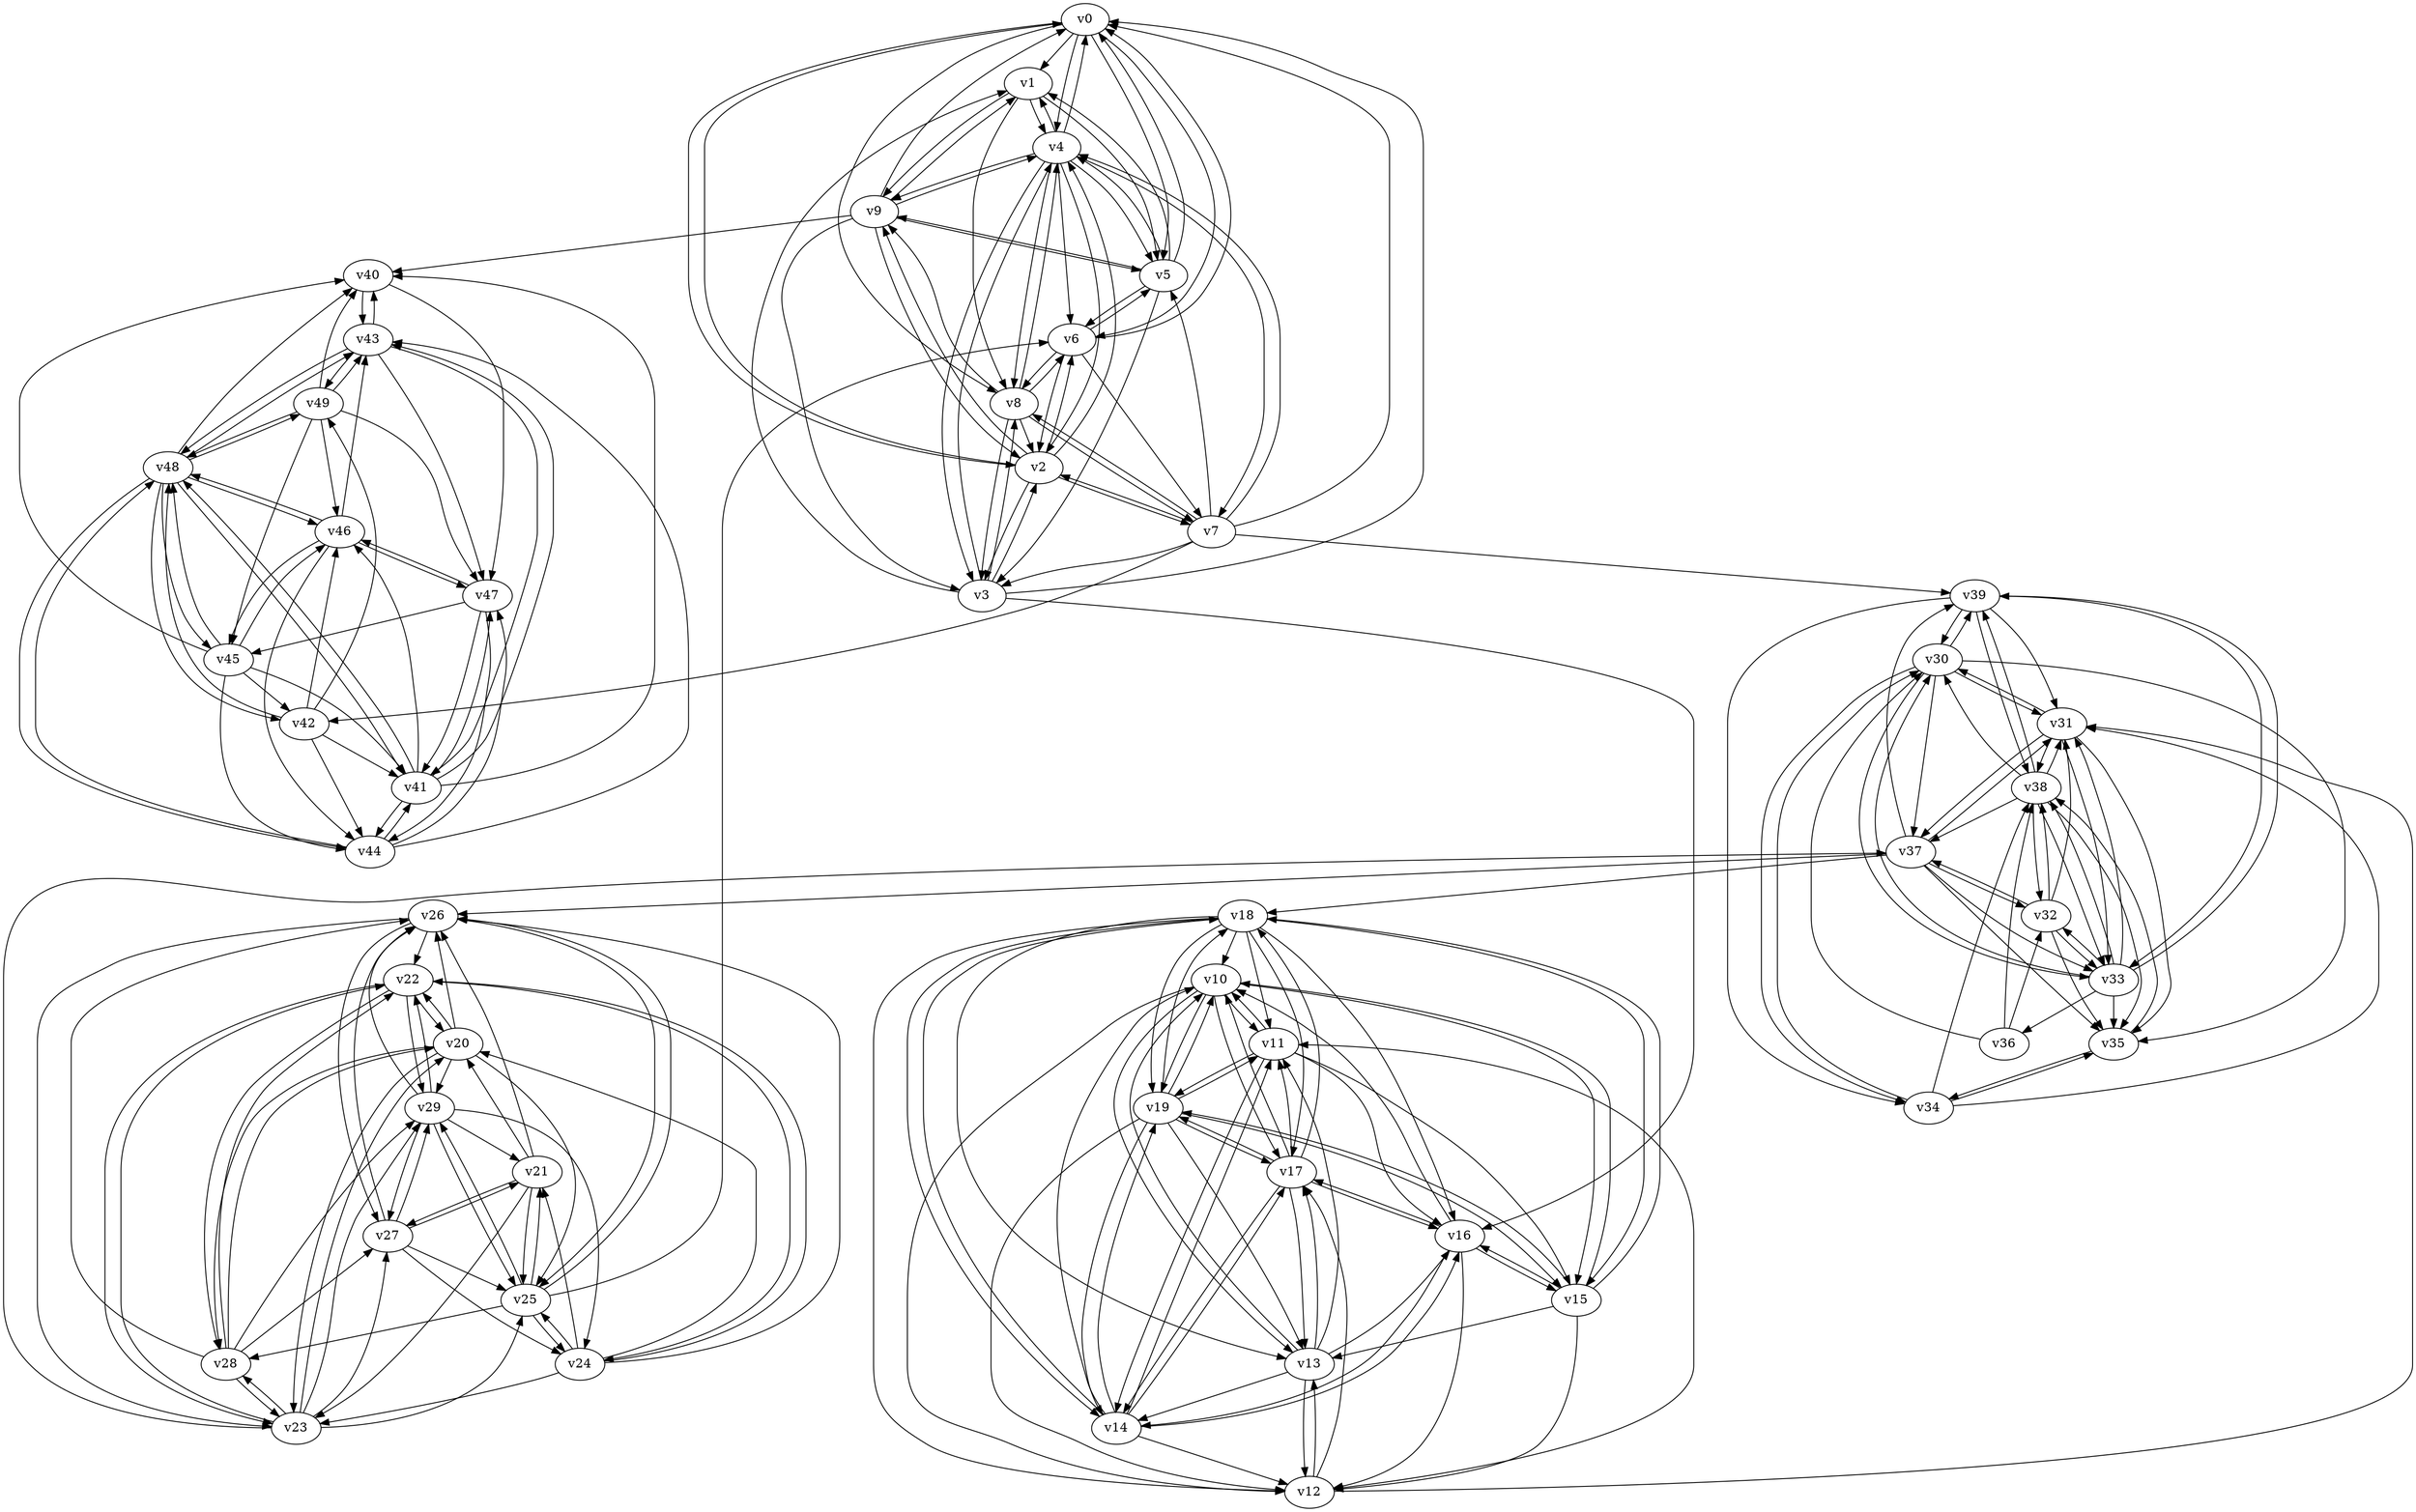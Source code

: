 digraph buchi_test062 {
    v0 [name="v0", player=0, priority=0];
    v1 [name="v1", player=1, priority=0];
    v2 [name="v2", player=0, priority=1];
    v3 [name="v3", player=1, priority=1];
    v4 [name="v4", player=0, priority=0];
    v5 [name="v5", player=0, priority=1];
    v6 [name="v6", player=1, priority=1];
    v7 [name="v7", player=1, priority=0];
    v8 [name="v8", player=0, priority=0];
    v9 [name="v9", player=0, priority=0];
    v10 [name="v10", player=0, priority=1];
    v11 [name="v11", player=1, priority=0];
    v12 [name="v12", player=0, priority=1];
    v13 [name="v13", player=1, priority=0];
    v14 [name="v14", player=0, priority=0];
    v15 [name="v15", player=0, priority=0];
    v16 [name="v16", player=1, priority=1];
    v17 [name="v17", player=1, priority=0];
    v18 [name="v18", player=0, priority=0];
    v19 [name="v19", player=0, priority=0];
    v20 [name="v20", player=1, priority=0];
    v21 [name="v21", player=0, priority=0];
    v22 [name="v22", player=1, priority=0];
    v23 [name="v23", player=0, priority=1];
    v24 [name="v24", player=0, priority=0];
    v25 [name="v25", player=1, priority=0];
    v26 [name="v26", player=1, priority=0];
    v27 [name="v27", player=0, priority=0];
    v28 [name="v28", player=0, priority=1];
    v29 [name="v29", player=0, priority=0];
    v30 [name="v30", player=0, priority=0];
    v31 [name="v31", player=0, priority=1];
    v32 [name="v32", player=0, priority=1];
    v33 [name="v33", player=1, priority=0];
    v34 [name="v34", player=0, priority=0];
    v35 [name="v35", player=1, priority=1];
    v36 [name="v36", player=0, priority=0];
    v37 [name="v37", player=1, priority=1];
    v38 [name="v38", player=1, priority=1];
    v39 [name="v39", player=1, priority=1];
    v40 [name="v40", player=1, priority=1];
    v41 [name="v41", player=0, priority=1];
    v42 [name="v42", player=1, priority=0];
    v43 [name="v43", player=0, priority=1];
    v44 [name="v44", player=0, priority=0];
    v45 [name="v45", player=0, priority=1];
    v46 [name="v46", player=0, priority=0];
    v47 [name="v47", player=1, priority=1];
    v48 [name="v48", player=1, priority=0];
    v49 [name="v49", player=1, priority=1];
    v41 -> v40;
    v32 -> v37;
    v4 -> v0;
    v18 -> v17;
    v33 -> v36;
    v42 -> v48;
    v4 -> v9;
    v5 -> v1;
    v39 -> v33;
    v20 -> v29;
    v8 -> v9;
    v46 -> v48;
    v23 -> v25;
    v0 -> v5;
    v31 -> v38;
    v19 -> v18;
    v48 -> v45;
    v11 -> v14;
    v37 -> v33;
    v6 -> v2;
    v13 -> v17;
    v18 -> v10;
    v24 -> v26;
    v26 -> v23;
    v30 -> v39;
    v4 -> v2;
    v18 -> v19;
    v33 -> v38;
    v42 -> v41;
    v44 -> v47;
    v5 -> v3;
    v8 -> v2;
    v20 -> v22;
    v9 -> v1;
    v17 -> v14;
    v19 -> v11;
    v22 -> v28;
    v23 -> v27;
    v34 -> v30;
    v2 -> v4;
    v28 -> v23;
    v40 -> v43;
    v49 -> v46;
    v11 -> v16;
    v37 -> v35;
    v37 -> v26;
    v1 -> v8;
    v13 -> v10;
    v7 -> v3;
    v15 -> v16;
    v16 -> v15;
    v18 -> v12;
    v33 -> v31;
    v26 -> v25;
    v41 -> v44;
    v3 -> v8;
    v29 -> v27;
    v8 -> v4;
    v46 -> v43;
    v9 -> v3;
    v14 -> v17;
    v17 -> v16;
    v23 -> v20;
    v31 -> v33;
    v23 -> v29;
    v38 -> v39;
    v48 -> v40;
    v48 -> v49;
    v49 -> v48;
    v13 -> v12;
    v27 -> v29;
    v7 -> v5;
    v24 -> v21;
    v15 -> v18;
    v47 -> v41;
    v16 -> v17;
    v18 -> v14;
    v30 -> v34;
    v25 -> v29;
    v3 -> v1;
    v39 -> v30;
    v12 -> v13;
    v14 -> v10;
    v20 -> v26;
    v22 -> v23;
    v21 -> v25;
    v9 -> v5;
    v0 -> v2;
    v14 -> v19;
    v23 -> v22;
    v31 -> v35;
    v46 -> v45;
    v40 -> v47;
    v48 -> v42;
    v12 -> v31;
    v10 -> v15;
    v13 -> v14;
    v16 -> v10;
    v45 -> v46;
    v24 -> v23;
    v18 -> v16;
    v33 -> v35;
    v29 -> v22;
    v5 -> v0;
    v14 -> v12;
    v5 -> v9;
    v17 -> v11;
    v20 -> v28;
    v21 -> v27;
    v43 -> v48;
    v31 -> v37;
    v46 -> v47;
    v48 -> v44;
    v49 -> v43;
    v1 -> v5;
    v27 -> v24;
    v25 -> v6;
    v7 -> v0;
    v10 -> v17;
    v13 -> v16;
    v15 -> v13;
    v16 -> v12;
    v45 -> v48;
    v24 -> v25;
    v47 -> v45;
    v25 -> v24;
    v42 -> v49;
    v29 -> v24;
    v43 -> v41;
    v21 -> v20;
    v9 -> v0;
    v12 -> v17;
    v31 -> v30;
    v39 -> v34;
    v48 -> v46;
    v49 -> v45;
    v7 -> v39;
    v19 -> v13;
    v27 -> v26;
    v2 -> v6;
    v45 -> v41;
    v7 -> v2;
    v10 -> v19;
    v36 -> v38;
    v16 -> v14;
    v18 -> v11;
    v30 -> v31;
    v33 -> v30;
    v25 -> v26;
    v26 -> v27;
    v29 -> v26;
    v5 -> v4;
    v4 -> v6;
    v20 -> v23;
    v9 -> v2;
    v14 -> v16;
    v22 -> v20;
    v41 -> v46;
    v38 -> v32;
    v23 -> v28;
    v49 -> v47;
    v3 -> v16;
    v8 -> v6;
    v23 -> v37;
    v17 -> v18;
    v19 -> v15;
    v10 -> v12;
    v1 -> v9;
    v13 -> v11;
    v28 -> v27;
    v7 -> v4;
    v37 -> v39;
    v30 -> v33;
    v25 -> v28;
    v6 -> v8;
    v3 -> v0;
    v38 -> v31;
    v41 -> v48;
    v5 -> v6;
    v4 -> v8;
    v20 -> v25;
    v46 -> v44;
    v14 -> v18;
    v49 -> v40;
    v27 -> v21;
    v0 -> v4;
    v28 -> v20;
    v19 -> v17;
    v37 -> v32;
    v28 -> v29;
    v25 -> v21;
    v30 -> v35;
    v26 -> v22;
    v3 -> v2;
    v29 -> v21;
    v4 -> v1;
    v32 -> v38;
    v35 -> v34;
    v14 -> v11;
    v38 -> v33;
    v43 -> v47;
    v21 -> v26;
    v17 -> v13;
    v19 -> v10;
    v1 -> v4;
    v0 -> v6;
    v2 -> v3;
    v28 -> v22;
    v34 -> v38;
    v11 -> v15;
    v47 -> v44;
    v30 -> v37;
    v32 -> v31;
    v41 -> v43;
    v3 -> v4;
    v43 -> v40;
    v4 -> v3;
    v33 -> v39;
    v38 -> v35;
    v43 -> v49;
    v44 -> v48;
    v8 -> v3;
    v37 -> v18;
    v19 -> v12;
    v22 -> v29;
    v27 -> v25;
    v0 -> v8;
    v34 -> v31;
    v45 -> v40;
    v47 -> v46;
    v6 -> v5;
    v24 -> v20;
    v32 -> v33;
    v18 -> v13;
    v33 -> v32;
    v29 -> v25;
    v42 -> v44;
    v4 -> v5;
    v35 -> v38;
    v38 -> v37;
    v44 -> v41;
    v48 -> v41;
    v39 -> v38;
    v9 -> v4;
    v0 -> v1;
    v19 -> v14;
    v10 -> v11;
    v36 -> v30;
    v11 -> v10;
    v2 -> v7;
    v28 -> v26;
    v45 -> v42;
    v11 -> v19;
    v15 -> v10;
    v6 -> v7;
    v9 -> v40;
    v24 -> v22;
    v15 -> v19;
    v32 -> v35;
    v18 -> v15;
    v12 -> v11;
    v38 -> v30;
    v41 -> v47;
    v4 -> v7;
    v21 -> v23;
    v42 -> v46;
    v44 -> v43;
    v39 -> v31;
    v17 -> v10;
    v8 -> v7;
    v22 -> v24;
    v48 -> v43;
    v7 -> v42;
    v2 -> v0;
    v17 -> v19;
    v10 -> v13;
    v34 -> v35;
    v36 -> v32;
    v2 -> v9;
    v37 -> v31;
    v45 -> v44;
    v6 -> v0;
    v15 -> v12;
    v7 -> v8;
}
